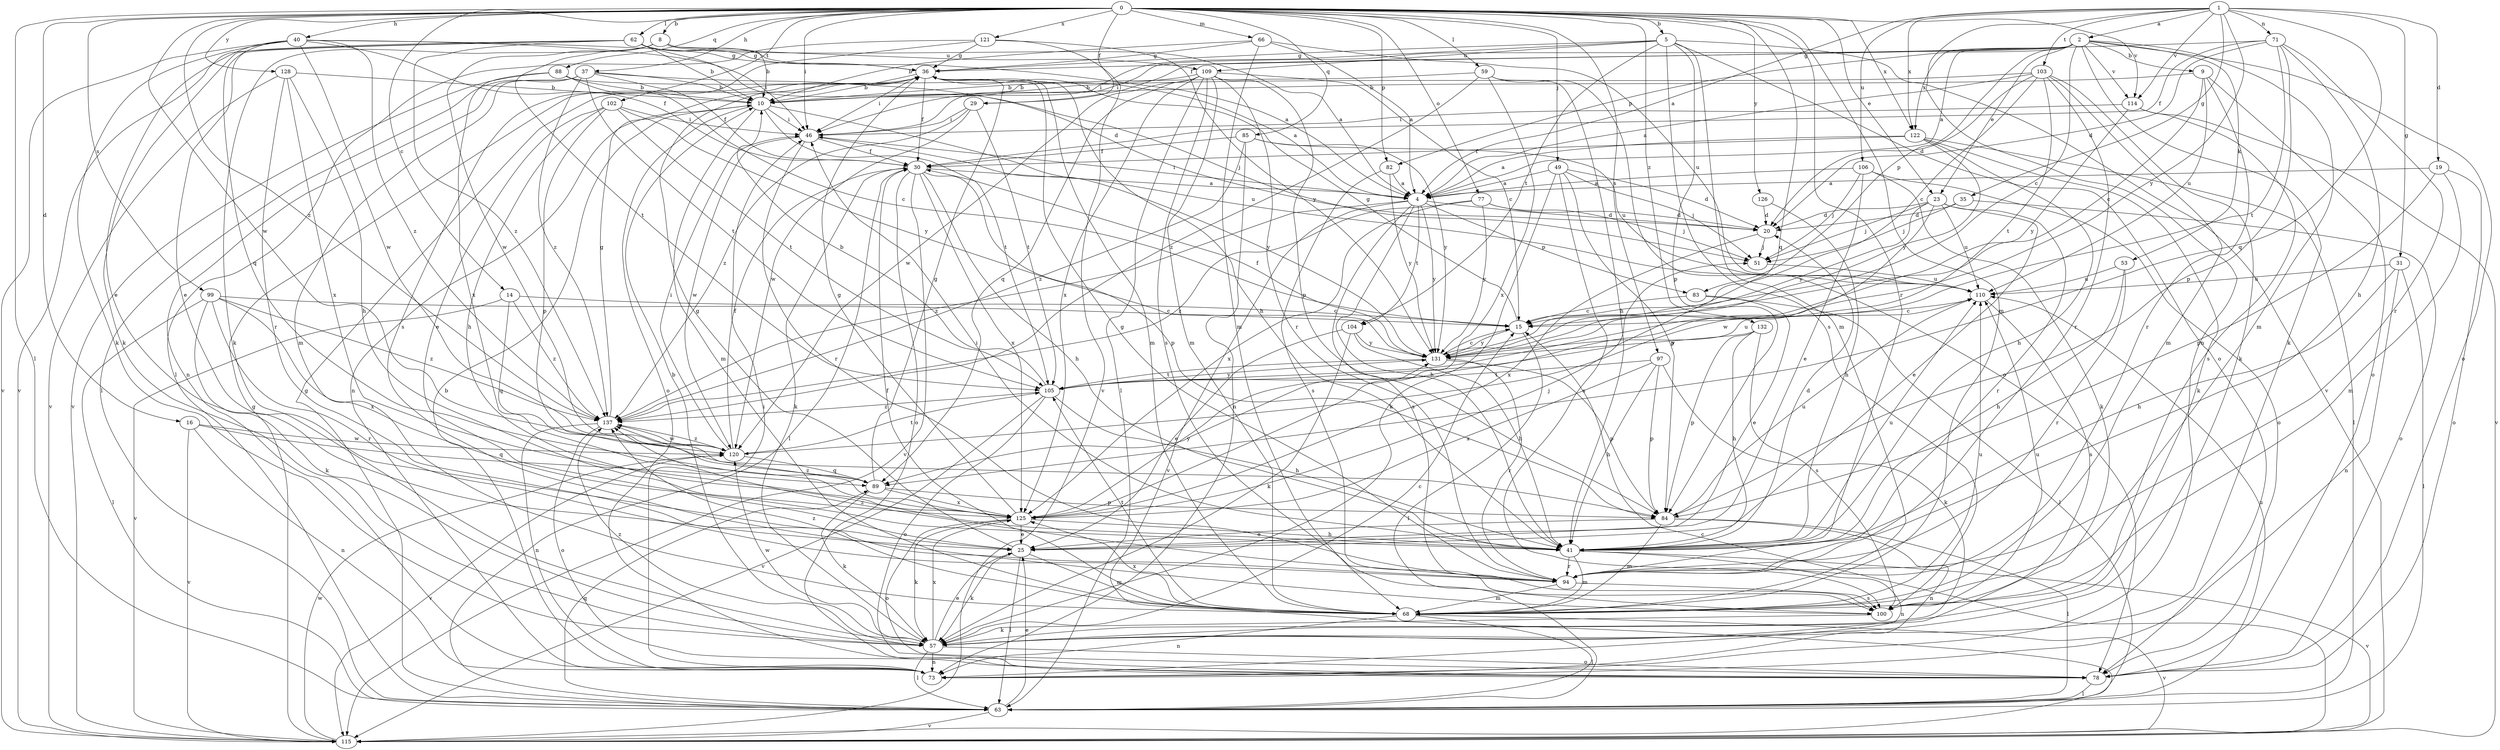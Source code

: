 strict digraph  {
0;
1;
2;
4;
5;
8;
9;
10;
14;
15;
16;
19;
20;
23;
25;
29;
30;
31;
35;
36;
37;
40;
41;
46;
49;
51;
53;
57;
59;
62;
63;
66;
68;
71;
73;
77;
78;
82;
83;
84;
85;
88;
89;
94;
97;
99;
100;
102;
103;
104;
105;
106;
109;
110;
114;
115;
120;
121;
122;
125;
126;
128;
131;
132;
137;
0 -> 5  [label=b];
0 -> 8  [label=b];
0 -> 14  [label=c];
0 -> 16  [label=d];
0 -> 23  [label=e];
0 -> 29  [label=f];
0 -> 37  [label=h];
0 -> 40  [label=h];
0 -> 46  [label=i];
0 -> 49  [label=j];
0 -> 59  [label=l];
0 -> 62  [label=l];
0 -> 63  [label=l];
0 -> 66  [label=m];
0 -> 68  [label=m];
0 -> 77  [label=o];
0 -> 82  [label=p];
0 -> 85  [label=q];
0 -> 88  [label=q];
0 -> 89  [label=q];
0 -> 94  [label=r];
0 -> 97  [label=s];
0 -> 99  [label=s];
0 -> 102  [label=t];
0 -> 114  [label=v];
0 -> 120  [label=w];
0 -> 121  [label=x];
0 -> 122  [label=x];
0 -> 126  [label=y];
0 -> 128  [label=y];
0 -> 132  [label=z];
0 -> 137  [label=z];
1 -> 2  [label=a];
1 -> 4  [label=a];
1 -> 19  [label=d];
1 -> 31  [label=g];
1 -> 35  [label=g];
1 -> 71  [label=n];
1 -> 73  [label=n];
1 -> 89  [label=q];
1 -> 103  [label=t];
1 -> 106  [label=u];
1 -> 114  [label=v];
1 -> 122  [label=x];
1 -> 131  [label=y];
2 -> 4  [label=a];
2 -> 9  [label=b];
2 -> 15  [label=c];
2 -> 23  [label=e];
2 -> 29  [label=f];
2 -> 46  [label=i];
2 -> 53  [label=k];
2 -> 57  [label=k];
2 -> 68  [label=m];
2 -> 78  [label=o];
2 -> 82  [label=p];
2 -> 83  [label=p];
2 -> 114  [label=v];
2 -> 122  [label=x];
4 -> 20  [label=d];
4 -> 41  [label=h];
4 -> 46  [label=i];
4 -> 83  [label=p];
4 -> 100  [label=s];
4 -> 104  [label=t];
4 -> 115  [label=v];
4 -> 131  [label=y];
4 -> 137  [label=z];
5 -> 36  [label=g];
5 -> 46  [label=i];
5 -> 68  [label=m];
5 -> 78  [label=o];
5 -> 84  [label=p];
5 -> 100  [label=s];
5 -> 104  [label=t];
5 -> 109  [label=u];
5 -> 115  [label=v];
8 -> 4  [label=a];
8 -> 10  [label=b];
8 -> 57  [label=k];
8 -> 105  [label=t];
8 -> 109  [label=u];
8 -> 120  [label=w];
9 -> 10  [label=b];
9 -> 15  [label=c];
9 -> 78  [label=o];
9 -> 94  [label=r];
9 -> 110  [label=u];
10 -> 46  [label=i];
10 -> 68  [label=m];
10 -> 73  [label=n];
10 -> 78  [label=o];
10 -> 105  [label=t];
10 -> 110  [label=u];
14 -> 15  [label=c];
14 -> 89  [label=q];
14 -> 115  [label=v];
14 -> 137  [label=z];
15 -> 36  [label=g];
15 -> 63  [label=l];
15 -> 131  [label=y];
16 -> 73  [label=n];
16 -> 89  [label=q];
16 -> 115  [label=v];
16 -> 120  [label=w];
19 -> 4  [label=a];
19 -> 68  [label=m];
19 -> 78  [label=o];
19 -> 84  [label=p];
20 -> 51  [label=j];
20 -> 125  [label=x];
23 -> 20  [label=d];
23 -> 25  [label=e];
23 -> 51  [label=j];
23 -> 94  [label=r];
23 -> 110  [label=u];
23 -> 120  [label=w];
23 -> 131  [label=y];
25 -> 36  [label=g];
25 -> 57  [label=k];
25 -> 63  [label=l];
25 -> 68  [label=m];
29 -> 46  [label=i];
29 -> 105  [label=t];
29 -> 120  [label=w];
29 -> 137  [label=z];
30 -> 4  [label=a];
30 -> 41  [label=h];
30 -> 57  [label=k];
30 -> 63  [label=l];
30 -> 78  [label=o];
30 -> 84  [label=p];
30 -> 115  [label=v];
30 -> 125  [label=x];
31 -> 41  [label=h];
31 -> 63  [label=l];
31 -> 73  [label=n];
31 -> 110  [label=u];
35 -> 20  [label=d];
35 -> 51  [label=j];
35 -> 78  [label=o];
36 -> 10  [label=b];
36 -> 30  [label=f];
36 -> 41  [label=h];
36 -> 46  [label=i];
36 -> 68  [label=m];
37 -> 10  [label=b];
37 -> 30  [label=f];
37 -> 51  [label=j];
37 -> 63  [label=l];
37 -> 68  [label=m];
37 -> 73  [label=n];
37 -> 105  [label=t];
37 -> 137  [label=z];
40 -> 25  [label=e];
40 -> 30  [label=f];
40 -> 36  [label=g];
40 -> 46  [label=i];
40 -> 57  [label=k];
40 -> 89  [label=q];
40 -> 115  [label=v];
40 -> 120  [label=w];
40 -> 137  [label=z];
41 -> 20  [label=d];
41 -> 46  [label=i];
41 -> 68  [label=m];
41 -> 73  [label=n];
41 -> 94  [label=r];
41 -> 110  [label=u];
41 -> 115  [label=v];
46 -> 30  [label=f];
46 -> 94  [label=r];
46 -> 120  [label=w];
46 -> 131  [label=y];
49 -> 4  [label=a];
49 -> 20  [label=d];
49 -> 51  [label=j];
49 -> 57  [label=k];
49 -> 84  [label=p];
49 -> 100  [label=s];
51 -> 110  [label=u];
53 -> 41  [label=h];
53 -> 94  [label=r];
53 -> 110  [label=u];
57 -> 10  [label=b];
57 -> 15  [label=c];
57 -> 25  [label=e];
57 -> 63  [label=l];
57 -> 73  [label=n];
57 -> 78  [label=o];
57 -> 120  [label=w];
57 -> 125  [label=x];
57 -> 137  [label=z];
59 -> 10  [label=b];
59 -> 41  [label=h];
59 -> 78  [label=o];
59 -> 125  [label=x];
59 -> 137  [label=z];
62 -> 4  [label=a];
62 -> 10  [label=b];
62 -> 20  [label=d];
62 -> 25  [label=e];
62 -> 36  [label=g];
62 -> 57  [label=k];
62 -> 115  [label=v];
62 -> 137  [label=z];
63 -> 25  [label=e];
63 -> 36  [label=g];
63 -> 89  [label=q];
63 -> 110  [label=u];
63 -> 115  [label=v];
66 -> 4  [label=a];
66 -> 10  [label=b];
66 -> 36  [label=g];
66 -> 68  [label=m];
66 -> 110  [label=u];
68 -> 30  [label=f];
68 -> 63  [label=l];
68 -> 73  [label=n];
68 -> 105  [label=t];
68 -> 110  [label=u];
68 -> 115  [label=v];
68 -> 125  [label=x];
68 -> 137  [label=z];
71 -> 20  [label=d];
71 -> 30  [label=f];
71 -> 36  [label=g];
71 -> 41  [label=h];
71 -> 84  [label=p];
71 -> 94  [label=r];
71 -> 105  [label=t];
73 -> 10  [label=b];
73 -> 46  [label=i];
77 -> 20  [label=d];
77 -> 51  [label=j];
77 -> 125  [label=x];
77 -> 131  [label=y];
77 -> 137  [label=z];
78 -> 63  [label=l];
82 -> 4  [label=a];
82 -> 100  [label=s];
82 -> 131  [label=y];
83 -> 15  [label=c];
83 -> 25  [label=e];
83 -> 63  [label=l];
84 -> 25  [label=e];
84 -> 63  [label=l];
84 -> 68  [label=m];
84 -> 73  [label=n];
84 -> 110  [label=u];
85 -> 30  [label=f];
85 -> 73  [label=n];
85 -> 110  [label=u];
85 -> 131  [label=y];
85 -> 137  [label=z];
88 -> 4  [label=a];
88 -> 10  [label=b];
88 -> 15  [label=c];
88 -> 115  [label=v];
88 -> 125  [label=x];
89 -> 36  [label=g];
89 -> 57  [label=k];
89 -> 84  [label=p];
89 -> 125  [label=x];
94 -> 36  [label=g];
94 -> 68  [label=m];
94 -> 100  [label=s];
94 -> 137  [label=z];
97 -> 41  [label=h];
97 -> 57  [label=k];
97 -> 84  [label=p];
97 -> 105  [label=t];
97 -> 125  [label=x];
99 -> 15  [label=c];
99 -> 57  [label=k];
99 -> 63  [label=l];
99 -> 94  [label=r];
99 -> 125  [label=x];
99 -> 137  [label=z];
100 -> 57  [label=k];
100 -> 110  [label=u];
102 -> 25  [label=e];
102 -> 41  [label=h];
102 -> 46  [label=i];
102 -> 84  [label=p];
102 -> 105  [label=t];
102 -> 131  [label=y];
103 -> 4  [label=a];
103 -> 10  [label=b];
103 -> 15  [label=c];
103 -> 20  [label=d];
103 -> 57  [label=k];
103 -> 68  [label=m];
103 -> 94  [label=r];
103 -> 105  [label=t];
104 -> 25  [label=e];
104 -> 41  [label=h];
104 -> 57  [label=k];
104 -> 131  [label=y];
105 -> 10  [label=b];
105 -> 41  [label=h];
105 -> 78  [label=o];
105 -> 115  [label=v];
105 -> 131  [label=y];
105 -> 137  [label=z];
106 -> 4  [label=a];
106 -> 25  [label=e];
106 -> 51  [label=j];
106 -> 57  [label=k];
106 -> 78  [label=o];
109 -> 10  [label=b];
109 -> 15  [label=c];
109 -> 63  [label=l];
109 -> 68  [label=m];
109 -> 84  [label=p];
109 -> 89  [label=q];
109 -> 94  [label=r];
109 -> 100  [label=s];
109 -> 120  [label=w];
109 -> 125  [label=x];
110 -> 15  [label=c];
110 -> 100  [label=s];
114 -> 46  [label=i];
114 -> 100  [label=s];
114 -> 115  [label=v];
114 -> 131  [label=y];
115 -> 15  [label=c];
115 -> 36  [label=g];
115 -> 120  [label=w];
120 -> 30  [label=f];
120 -> 46  [label=i];
120 -> 89  [label=q];
120 -> 105  [label=t];
120 -> 115  [label=v];
120 -> 137  [label=z];
121 -> 36  [label=g];
121 -> 63  [label=l];
121 -> 100  [label=s];
121 -> 115  [label=v];
121 -> 131  [label=y];
122 -> 4  [label=a];
122 -> 30  [label=f];
122 -> 41  [label=h];
122 -> 57  [label=k];
122 -> 63  [label=l];
122 -> 131  [label=y];
125 -> 25  [label=e];
125 -> 36  [label=g];
125 -> 41  [label=h];
125 -> 51  [label=j];
125 -> 57  [label=k];
125 -> 78  [label=o];
125 -> 131  [label=y];
125 -> 137  [label=z];
126 -> 20  [label=d];
126 -> 41  [label=h];
128 -> 10  [label=b];
128 -> 41  [label=h];
128 -> 94  [label=r];
128 -> 115  [label=v];
128 -> 125  [label=x];
131 -> 15  [label=c];
131 -> 30  [label=f];
131 -> 84  [label=p];
131 -> 94  [label=r];
131 -> 105  [label=t];
131 -> 110  [label=u];
132 -> 41  [label=h];
132 -> 84  [label=p];
132 -> 100  [label=s];
132 -> 131  [label=y];
137 -> 36  [label=g];
137 -> 73  [label=n];
137 -> 78  [label=o];
137 -> 120  [label=w];
}
